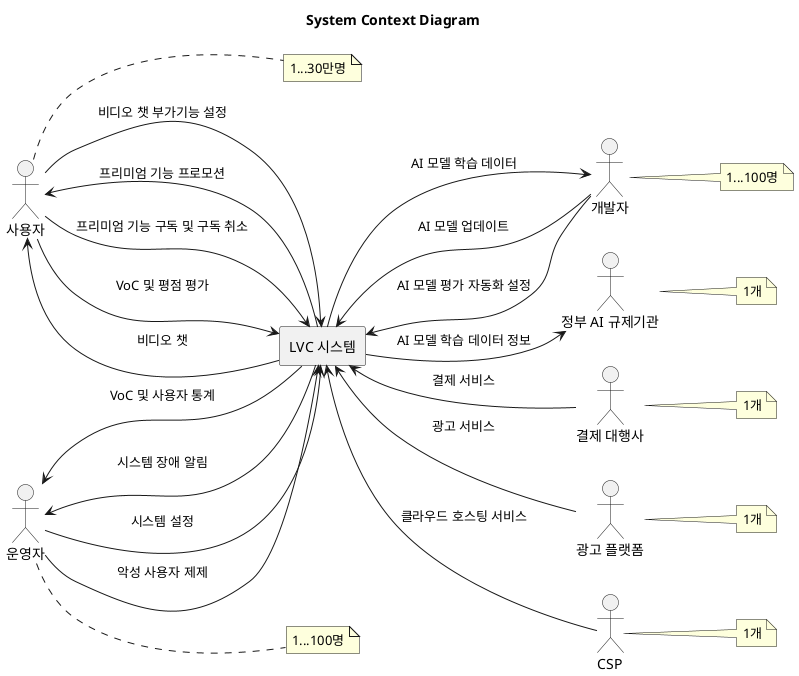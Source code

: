 @startuml SystemContextDiagram
title System Context Diagram
left to right direction

actor "사용자" as User
note right of User
1...30만명
end note
actor "개발자" as Developer
note right of Developer
1...100명
end note
actor "운영자" as Operator
note right of Operator
1...100명
end note
actor "정부 AI 규제기관" as Regulator
note right of Regulator
1개
end note
actor "결제 대행사" as PaymentProvider
note right of PaymentProvider
1개
end note
actor "광고 플랫폼" as AdPlatform
note right of AdPlatform
1개
end note
actor "CSP" as CloudProvider
note right of CloudProvider
1개
end note

rectangle "LVC 시스템" {
}

User <-- "LVC 시스템" : "비디오 챗"
User --> "LVC 시스템" : "비디오 챗 부가기능 설정"
User <-- "LVC 시스템" : "프리미엄 기능 프로모션"
User --> "LVC 시스템" : "프리미엄 기능 구독 및 구독 취소"
User --> "LVC 시스템" : "VoC 및 평점 평가"

Operator <-- "LVC 시스템" : "VoC 및 사용자 통계"
Operator <-- "LVC 시스템" : "시스템 장애 알림"
Operator --> "LVC 시스템" : "시스템 설정"
Operator --> "LVC 시스템" : "악성 사용자 제제"

Developer <-up- "LVC 시스템" : "AI 모델 학습 데이터"
Developer -up-> "LVC 시스템" : "AI 모델 업데이트"
Developer -up-> "LVC 시스템" : "AI 모델 평가 자동화 설정"

Regulator <-up- "LVC 시스템" : "AI 모델 학습 데이터 정보"

PaymentProvider -up-> "LVC 시스템" : "결제 서비스"
AdPlatform -up-> "LVC 시스템" : "광고 서비스"
CloudProvider -up-> "LVC 시스템" : "클라우드 호스팅 서비스"
@enduml
